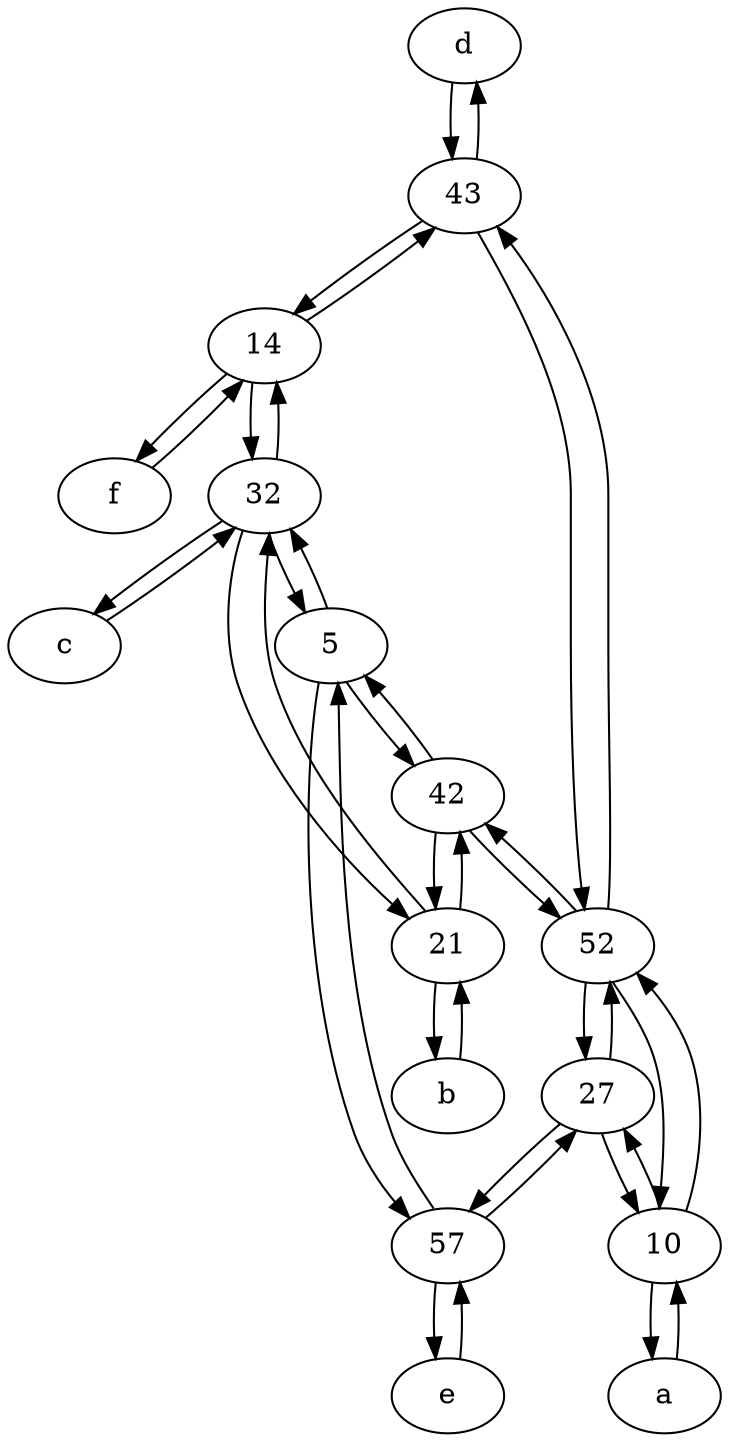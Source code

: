 digraph  {
	d [pos="20,30!"];
	42;
	5;
	10;
	52;
	57;
	27;
	21;
	b [pos="50,20!"];
	c [pos="20,10!"];
	a [pos="40,10!"];
	e [pos="30,50!"];
	14;
	f [pos="15,45!"];
	32;
	43;
	42 -> 21;
	42 -> 52;
	43 -> 52;
	32 -> 14;
	27 -> 52;
	5 -> 32;
	42 -> 5;
	43 -> d;
	43 -> 14;
	57 -> 27;
	52 -> 10;
	e -> 57;
	10 -> 52;
	27 -> 57;
	10 -> 27;
	14 -> f;
	21 -> b;
	32 -> c;
	b -> 21;
	c -> 32;
	52 -> 27;
	52 -> 42;
	21 -> 42;
	14 -> 43;
	52 -> 43;
	27 -> 10;
	d -> 43;
	5 -> 42;
	5 -> 57;
	a -> 10;
	32 -> 21;
	14 -> 32;
	57 -> e;
	21 -> 32;
	10 -> a;
	f -> 14;
	32 -> 5;
	57 -> 5;

	}